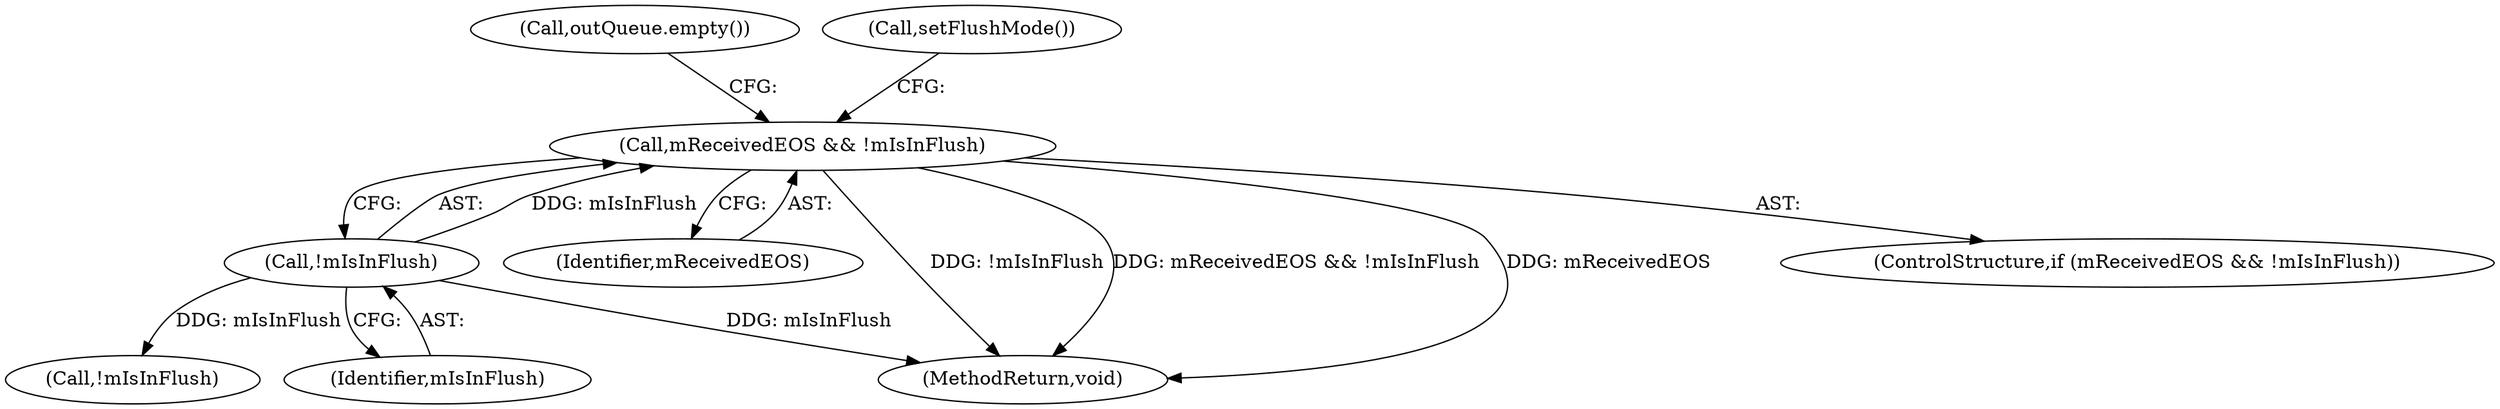 digraph "0_Android_918eeaa29d99d257282fafec931b4bda0e3bae12@API" {
"1000166" [label="(Call,mReceivedEOS && !mIsInFlush)"];
"1000168" [label="(Call,!mIsInFlush)"];
"1000167" [label="(Identifier,mReceivedEOS)"];
"1000168" [label="(Call,!mIsInFlush)"];
"1000188" [label="(Call,!mIsInFlush)"];
"1000174" [label="(Call,outQueue.empty())"];
"1000171" [label="(Call,setFlushMode())"];
"1000659" [label="(MethodReturn,void)"];
"1000166" [label="(Call,mReceivedEOS && !mIsInFlush)"];
"1000165" [label="(ControlStructure,if (mReceivedEOS && !mIsInFlush))"];
"1000169" [label="(Identifier,mIsInFlush)"];
"1000166" -> "1000165"  [label="AST: "];
"1000166" -> "1000167"  [label="CFG: "];
"1000166" -> "1000168"  [label="CFG: "];
"1000167" -> "1000166"  [label="AST: "];
"1000168" -> "1000166"  [label="AST: "];
"1000171" -> "1000166"  [label="CFG: "];
"1000174" -> "1000166"  [label="CFG: "];
"1000166" -> "1000659"  [label="DDG: !mIsInFlush"];
"1000166" -> "1000659"  [label="DDG: mReceivedEOS && !mIsInFlush"];
"1000166" -> "1000659"  [label="DDG: mReceivedEOS"];
"1000168" -> "1000166"  [label="DDG: mIsInFlush"];
"1000168" -> "1000169"  [label="CFG: "];
"1000169" -> "1000168"  [label="AST: "];
"1000168" -> "1000659"  [label="DDG: mIsInFlush"];
"1000168" -> "1000188"  [label="DDG: mIsInFlush"];
}
